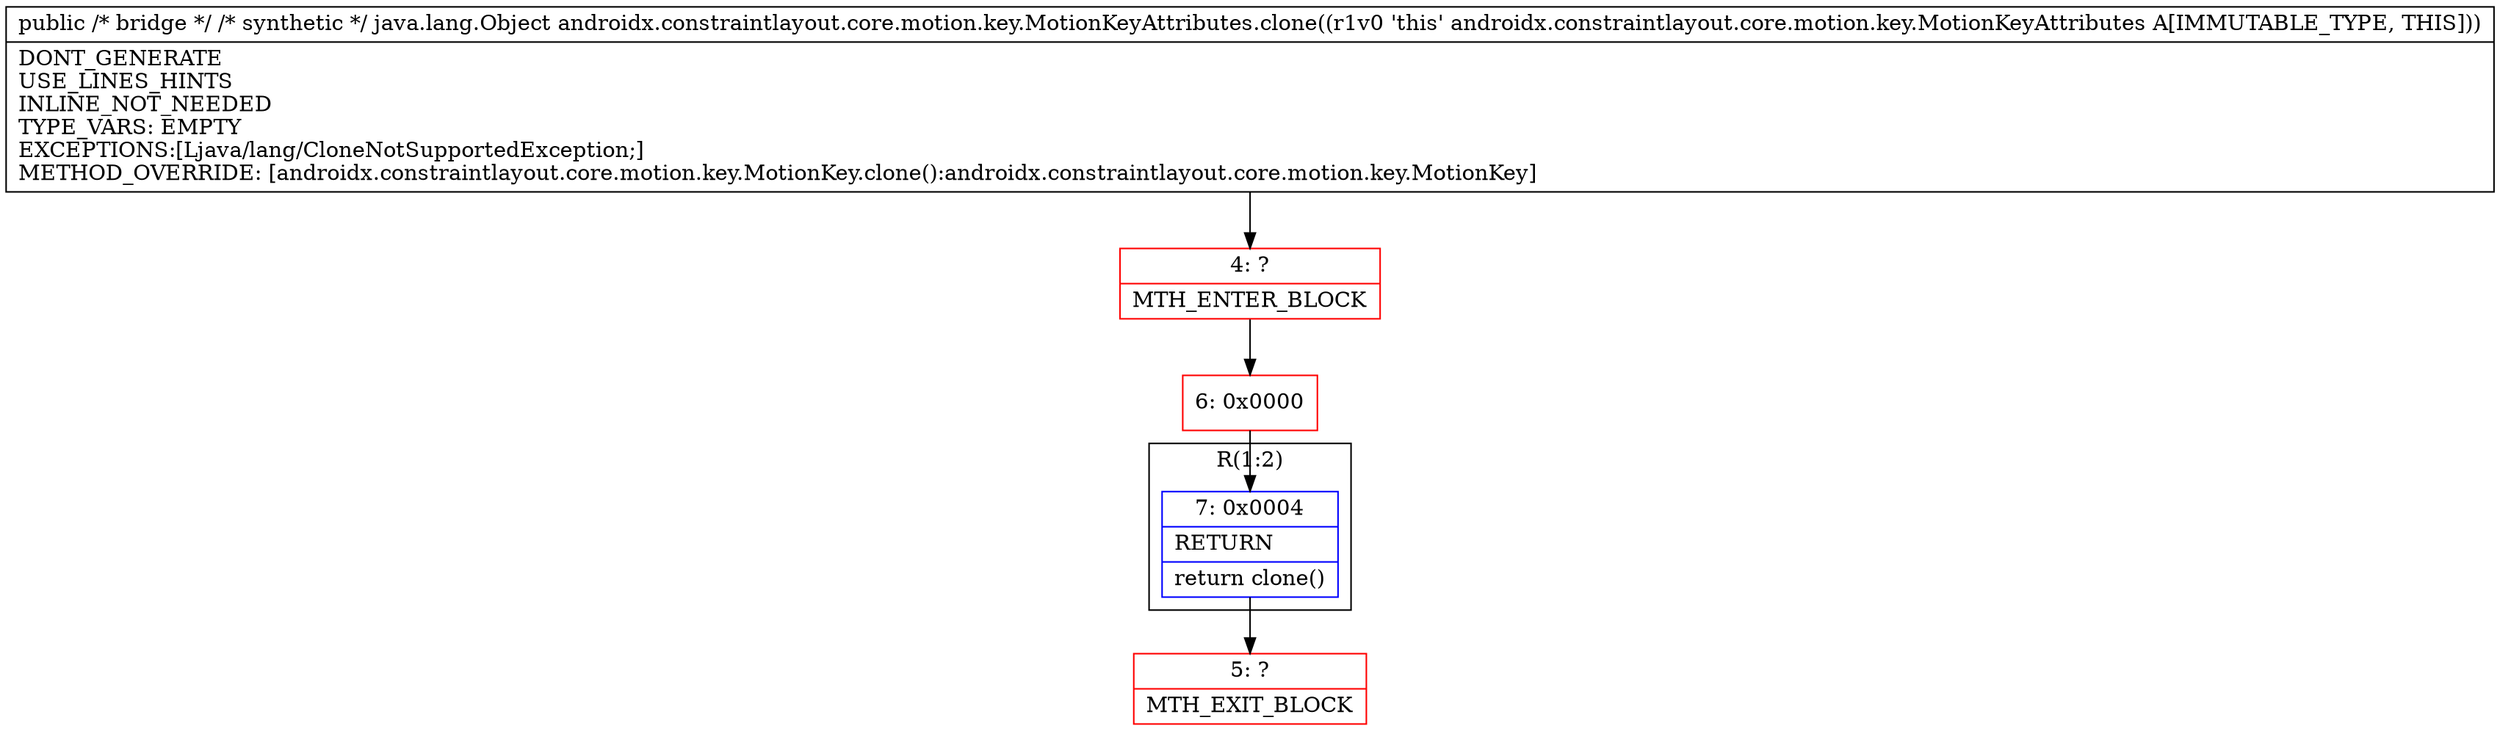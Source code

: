 digraph "CFG forandroidx.constraintlayout.core.motion.key.MotionKeyAttributes.clone()Ljava\/lang\/Object;" {
subgraph cluster_Region_1180345643 {
label = "R(1:2)";
node [shape=record,color=blue];
Node_7 [shape=record,label="{7\:\ 0x0004|RETURN\l|return clone()\l}"];
}
Node_4 [shape=record,color=red,label="{4\:\ ?|MTH_ENTER_BLOCK\l}"];
Node_6 [shape=record,color=red,label="{6\:\ 0x0000}"];
Node_5 [shape=record,color=red,label="{5\:\ ?|MTH_EXIT_BLOCK\l}"];
MethodNode[shape=record,label="{public \/* bridge *\/ \/* synthetic *\/ java.lang.Object androidx.constraintlayout.core.motion.key.MotionKeyAttributes.clone((r1v0 'this' androidx.constraintlayout.core.motion.key.MotionKeyAttributes A[IMMUTABLE_TYPE, THIS]))  | DONT_GENERATE\lUSE_LINES_HINTS\lINLINE_NOT_NEEDED\lTYPE_VARS: EMPTY\lEXCEPTIONS:[Ljava\/lang\/CloneNotSupportedException;]\lMETHOD_OVERRIDE: [androidx.constraintlayout.core.motion.key.MotionKey.clone():androidx.constraintlayout.core.motion.key.MotionKey]\l}"];
MethodNode -> Node_4;Node_7 -> Node_5;
Node_4 -> Node_6;
Node_6 -> Node_7;
}

